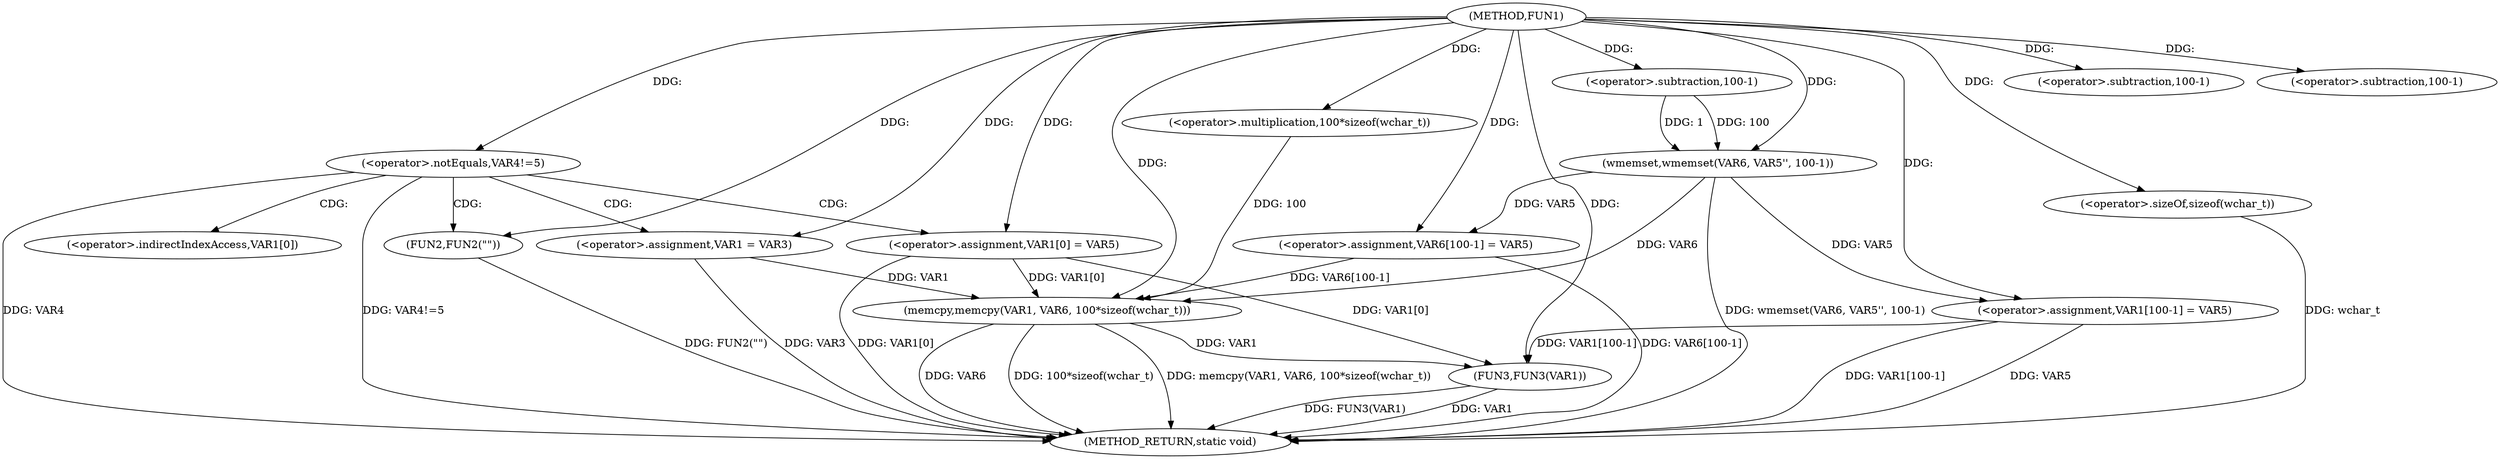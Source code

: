 digraph FUN1 {  
"1000100" [label = "(METHOD,FUN1)" ]
"1000153" [label = "(METHOD_RETURN,static void)" ]
"1000106" [label = "(<operator>.notEquals,VAR4!=5)" ]
"1000110" [label = "(FUN2,FUN2(\"\"))" ]
"1000114" [label = "(<operator>.assignment,VAR1 = VAR3)" ]
"1000117" [label = "(<operator>.assignment,VAR1[0] = VAR5)" ]
"1000124" [label = "(wmemset,wmemset(VAR6, VAR5'', 100-1))" ]
"1000127" [label = "(<operator>.subtraction,100-1)" ]
"1000130" [label = "(<operator>.assignment,VAR6[100-1] = VAR5)" ]
"1000133" [label = "(<operator>.subtraction,100-1)" ]
"1000137" [label = "(memcpy,memcpy(VAR1, VAR6, 100*sizeof(wchar_t)))" ]
"1000140" [label = "(<operator>.multiplication,100*sizeof(wchar_t))" ]
"1000142" [label = "(<operator>.sizeOf,sizeof(wchar_t))" ]
"1000144" [label = "(<operator>.assignment,VAR1[100-1] = VAR5)" ]
"1000147" [label = "(<operator>.subtraction,100-1)" ]
"1000151" [label = "(FUN3,FUN3(VAR1))" ]
"1000118" [label = "(<operator>.indirectIndexAccess,VAR1[0])" ]
  "1000137" -> "1000153"  [ label = "DDG: VAR6"] 
  "1000117" -> "1000153"  [ label = "DDG: VAR1[0]"] 
  "1000110" -> "1000153"  [ label = "DDG: FUN2(\"\")"] 
  "1000144" -> "1000153"  [ label = "DDG: VAR5"] 
  "1000106" -> "1000153"  [ label = "DDG: VAR4"] 
  "1000151" -> "1000153"  [ label = "DDG: FUN3(VAR1)"] 
  "1000137" -> "1000153"  [ label = "DDG: 100*sizeof(wchar_t)"] 
  "1000151" -> "1000153"  [ label = "DDG: VAR1"] 
  "1000142" -> "1000153"  [ label = "DDG: wchar_t"] 
  "1000144" -> "1000153"  [ label = "DDG: VAR1[100-1]"] 
  "1000114" -> "1000153"  [ label = "DDG: VAR3"] 
  "1000137" -> "1000153"  [ label = "DDG: memcpy(VAR1, VAR6, 100*sizeof(wchar_t))"] 
  "1000106" -> "1000153"  [ label = "DDG: VAR4!=5"] 
  "1000130" -> "1000153"  [ label = "DDG: VAR6[100-1]"] 
  "1000124" -> "1000153"  [ label = "DDG: wmemset(VAR6, VAR5'', 100-1)"] 
  "1000100" -> "1000106"  [ label = "DDG: "] 
  "1000100" -> "1000110"  [ label = "DDG: "] 
  "1000100" -> "1000114"  [ label = "DDG: "] 
  "1000100" -> "1000117"  [ label = "DDG: "] 
  "1000100" -> "1000124"  [ label = "DDG: "] 
  "1000127" -> "1000124"  [ label = "DDG: 100"] 
  "1000127" -> "1000124"  [ label = "DDG: 1"] 
  "1000100" -> "1000127"  [ label = "DDG: "] 
  "1000124" -> "1000130"  [ label = "DDG: VAR5"] 
  "1000100" -> "1000130"  [ label = "DDG: "] 
  "1000100" -> "1000133"  [ label = "DDG: "] 
  "1000114" -> "1000137"  [ label = "DDG: VAR1"] 
  "1000117" -> "1000137"  [ label = "DDG: VAR1[0]"] 
  "1000100" -> "1000137"  [ label = "DDG: "] 
  "1000124" -> "1000137"  [ label = "DDG: VAR6"] 
  "1000130" -> "1000137"  [ label = "DDG: VAR6[100-1]"] 
  "1000140" -> "1000137"  [ label = "DDG: 100"] 
  "1000100" -> "1000140"  [ label = "DDG: "] 
  "1000100" -> "1000142"  [ label = "DDG: "] 
  "1000100" -> "1000144"  [ label = "DDG: "] 
  "1000124" -> "1000144"  [ label = "DDG: VAR5"] 
  "1000100" -> "1000147"  [ label = "DDG: "] 
  "1000117" -> "1000151"  [ label = "DDG: VAR1[0]"] 
  "1000144" -> "1000151"  [ label = "DDG: VAR1[100-1]"] 
  "1000137" -> "1000151"  [ label = "DDG: VAR1"] 
  "1000100" -> "1000151"  [ label = "DDG: "] 
  "1000106" -> "1000110"  [ label = "CDG: "] 
  "1000106" -> "1000117"  [ label = "CDG: "] 
  "1000106" -> "1000118"  [ label = "CDG: "] 
  "1000106" -> "1000114"  [ label = "CDG: "] 
}
